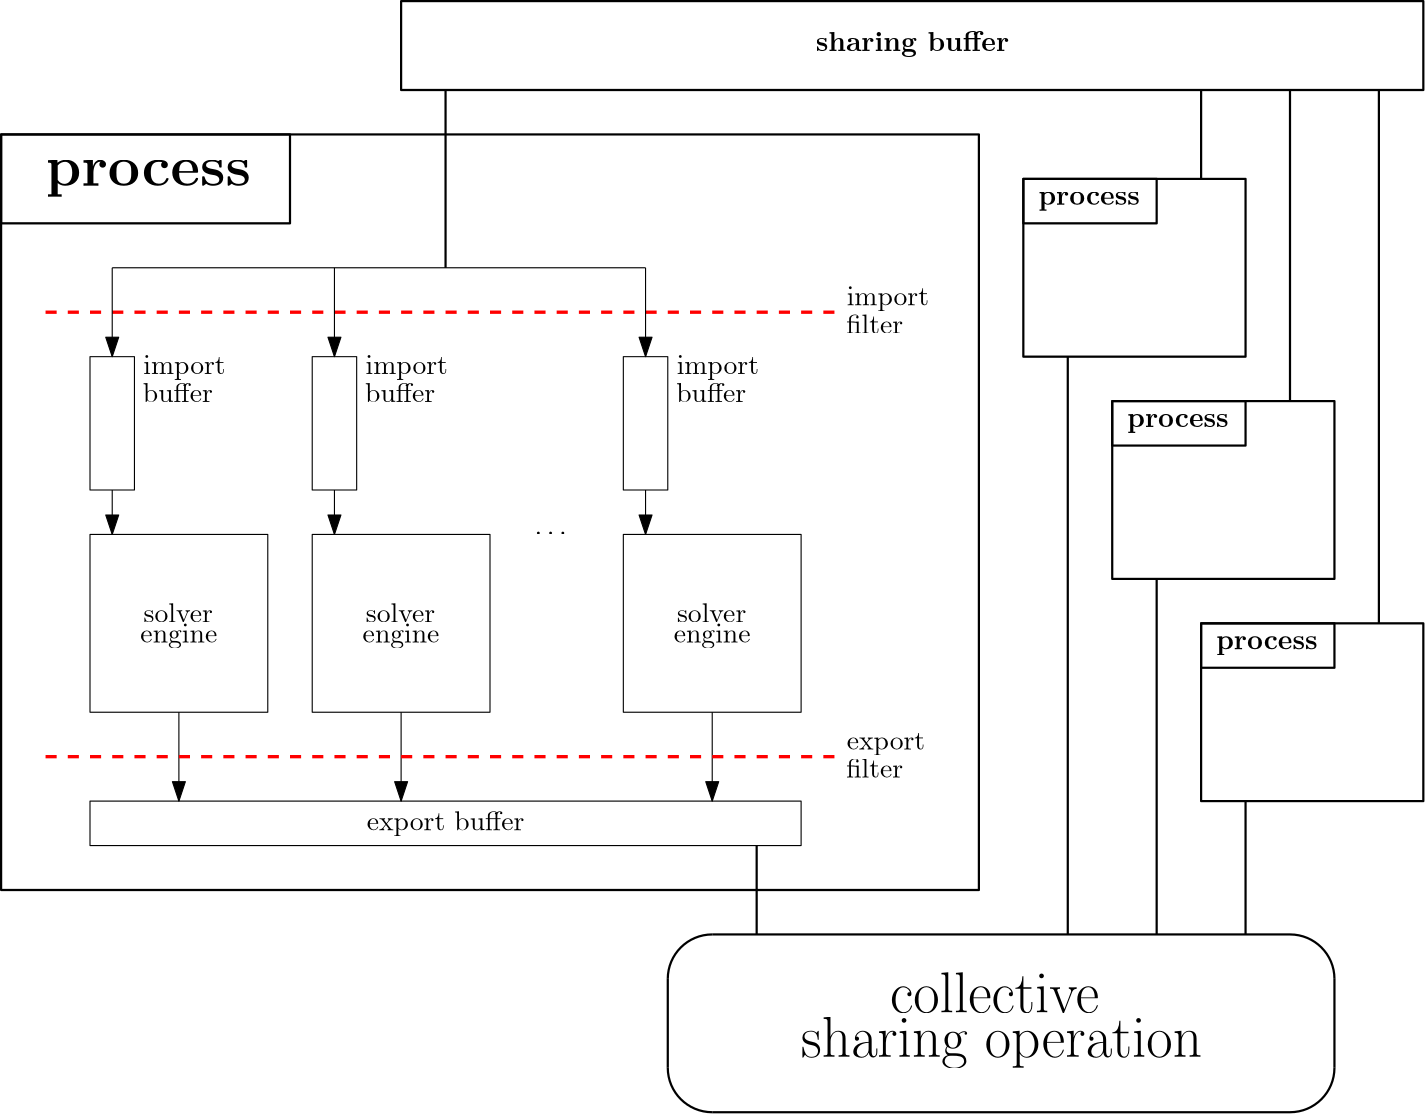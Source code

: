 <?xml version="1.0"?>
<!DOCTYPE ipe SYSTEM "ipe.dtd">
<ipe version="70218" creator="Ipe 7.2.28">
<info created="D:20250720235649" modified="D:20250720235649"/>
<ipestyle name="basic">
<symbol name="arrow/arc(spx)">
<path stroke="sym-stroke" fill="sym-stroke" pen="sym-pen">
0 0 m
-1 0.333 l
-1 -0.333 l
h
</path>
</symbol>
<symbol name="arrow/farc(spx)">
<path stroke="sym-stroke" fill="white" pen="sym-pen">
0 0 m
-1 0.333 l
-1 -0.333 l
h
</path>
</symbol>
<symbol name="arrow/ptarc(spx)">
<path stroke="sym-stroke" fill="sym-stroke" pen="sym-pen">
0 0 m
-1 0.333 l
-0.8 0 l
-1 -0.333 l
h
</path>
</symbol>
<symbol name="arrow/fptarc(spx)">
<path stroke="sym-stroke" fill="white" pen="sym-pen">
0 0 m
-1 0.333 l
-0.8 0 l
-1 -0.333 l
h
</path>
</symbol>
<symbol name="mark/circle(sx)" transformations="translations">
<path fill="sym-stroke">
0.6 0 0 0.6 0 0 e
0.4 0 0 0.4 0 0 e
</path>
</symbol>
<symbol name="mark/disk(sx)" transformations="translations">
<path fill="sym-stroke">
0.6 0 0 0.6 0 0 e
</path>
</symbol>
<symbol name="mark/fdisk(sfx)" transformations="translations">
<group>
<path fill="sym-fill">
0.5 0 0 0.5 0 0 e
</path>
<path fill="sym-stroke" fillrule="eofill">
0.6 0 0 0.6 0 0 e
0.4 0 0 0.4 0 0 e
</path>
</group>
</symbol>
<symbol name="mark/box(sx)" transformations="translations">
<path fill="sym-stroke" fillrule="eofill">
-0.6 -0.6 m
0.6 -0.6 l
0.6 0.6 l
-0.6 0.6 l
h
-0.4 -0.4 m
0.4 -0.4 l
0.4 0.4 l
-0.4 0.4 l
h
</path>
</symbol>
<symbol name="mark/square(sx)" transformations="translations">
<path fill="sym-stroke">
-0.6 -0.6 m
0.6 -0.6 l
0.6 0.6 l
-0.6 0.6 l
h
</path>
</symbol>
<symbol name="mark/fsquare(sfx)" transformations="translations">
<group>
<path fill="sym-fill">
-0.5 -0.5 m
0.5 -0.5 l
0.5 0.5 l
-0.5 0.5 l
h
</path>
<path fill="sym-stroke" fillrule="eofill">
-0.6 -0.6 m
0.6 -0.6 l
0.6 0.6 l
-0.6 0.6 l
h
-0.4 -0.4 m
0.4 -0.4 l
0.4 0.4 l
-0.4 0.4 l
h
</path>
</group>
</symbol>
<symbol name="mark/cross(sx)" transformations="translations">
<group>
<path fill="sym-stroke">
-0.43 -0.57 m
0.57 0.43 l
0.43 0.57 l
-0.57 -0.43 l
h
</path>
<path fill="sym-stroke">
-0.43 0.57 m
0.57 -0.43 l
0.43 -0.57 l
-0.57 0.43 l
h
</path>
</group>
</symbol>
<symbol name="arrow/fnormal(spx)">
<path stroke="sym-stroke" fill="white" pen="sym-pen">
0 0 m
-1 0.333 l
-1 -0.333 l
h
</path>
</symbol>
<symbol name="arrow/pointed(spx)">
<path stroke="sym-stroke" fill="sym-stroke" pen="sym-pen">
0 0 m
-1 0.333 l
-0.8 0 l
-1 -0.333 l
h
</path>
</symbol>
<symbol name="arrow/fpointed(spx)">
<path stroke="sym-stroke" fill="white" pen="sym-pen">
0 0 m
-1 0.333 l
-0.8 0 l
-1 -0.333 l
h
</path>
</symbol>
<symbol name="arrow/linear(spx)">
<path stroke="sym-stroke" pen="sym-pen">
-1 0.333 m
0 0 l
-1 -0.333 l
</path>
</symbol>
<symbol name="arrow/fdouble(spx)">
<path stroke="sym-stroke" fill="white" pen="sym-pen">
0 0 m
-1 0.333 l
-1 -0.333 l
h
-1 0 m
-2 0.333 l
-2 -0.333 l
h
</path>
</symbol>
<symbol name="arrow/double(spx)">
<path stroke="sym-stroke" fill="sym-stroke" pen="sym-pen">
0 0 m
-1 0.333 l
-1 -0.333 l
h
-1 0 m
-2 0.333 l
-2 -0.333 l
h
</path>
</symbol>
<symbol name="arrow/mid-normal(spx)">
<path stroke="sym-stroke" fill="sym-stroke" pen="sym-pen">
0.5 0 m
-0.5 0.333 l
-0.5 -0.333 l
h
</path>
</symbol>
<symbol name="arrow/mid-fnormal(spx)">
<path stroke="sym-stroke" fill="white" pen="sym-pen">
0.5 0 m
-0.5 0.333 l
-0.5 -0.333 l
h
</path>
</symbol>
<symbol name="arrow/mid-pointed(spx)">
<path stroke="sym-stroke" fill="sym-stroke" pen="sym-pen">
0.5 0 m
-0.5 0.333 l
-0.3 0 l
-0.5 -0.333 l
h
</path>
</symbol>
<symbol name="arrow/mid-fpointed(spx)">
<path stroke="sym-stroke" fill="white" pen="sym-pen">
0.5 0 m
-0.5 0.333 l
-0.3 0 l
-0.5 -0.333 l
h
</path>
</symbol>
<symbol name="arrow/mid-double(spx)">
<path stroke="sym-stroke" fill="sym-stroke" pen="sym-pen">
1 0 m
0 0.333 l
0 -0.333 l
h
0 0 m
-1 0.333 l
-1 -0.333 l
h
</path>
</symbol>
<symbol name="arrow/mid-fdouble(spx)">
<path stroke="sym-stroke" fill="white" pen="sym-pen">
1 0 m
0 0.333 l
0 -0.333 l
h
0 0 m
-1 0.333 l
-1 -0.333 l
h
</path>
</symbol>
<anglesize name="22.5 deg" value="22.5"/>
<anglesize name="30 deg" value="30"/>
<anglesize name="45 deg" value="45"/>
<anglesize name="60 deg" value="60"/>
<anglesize name="90 deg" value="90"/>
<arrowsize name="large" value="10"/>
<arrowsize name="small" value="5"/>
<arrowsize name="tiny" value="3"/>
<color name="blue" value="0 0 1"/>
<color name="brown" value="0.647 0.165 0.165"/>
<color name="darkblue" value="0 0 0.545"/>
<color name="darkcyan" value="0 0.545 0.545"/>
<color name="darkgray" value="0.663"/>
<color name="darkgreen" value="0 0.392 0"/>
<color name="darkmagenta" value="0.545 0 0.545"/>
<color name="darkorange" value="1 0.549 0"/>
<color name="darkred" value="0.545 0 0"/>
<color name="gold" value="1 0.843 0"/>
<color name="gray" value="0.745"/>
<color name="green" value="0 1 0"/>
<color name="lightblue" value="0.678 0.847 0.902"/>
<color name="lightcyan" value="0.878 1 1"/>
<color name="lightgray" value="0.827"/>
<color name="lightgreen" value="0.565 0.933 0.565"/>
<color name="lightyellow" value="1 1 0.878"/>
<color name="navy" value="0 0 0.502"/>
<color name="orange" value="1 0.647 0"/>
<color name="pink" value="1 0.753 0.796"/>
<color name="purple" value="0.627 0.125 0.941"/>
<color name="red" value="1 0 0"/>
<color name="seagreen" value="0.18 0.545 0.341"/>
<color name="turquoise" value="0.251 0.878 0.816"/>
<color name="violet" value="0.933 0.51 0.933"/>
<color name="yellow" value="1 1 0"/>
<dashstyle name="dash dot dotted" value="[4 2 1 2 1 2] 0"/>
<dashstyle name="dash dotted" value="[4 2 1 2] 0"/>
<dashstyle name="dashed" value="[4] 0"/>
<dashstyle name="dotted" value="[1 3] 0"/>
<gridsize name="10 pts (~3.5 mm)" value="10"/>
<gridsize name="14 pts (~5 mm)" value="14"/>
<gridsize name="16 pts (~6 mm)" value="16"/>
<gridsize name="20 pts (~7 mm)" value="20"/>
<gridsize name="28 pts (~10 mm)" value="28"/>
<gridsize name="32 pts (~12 mm)" value="32"/>
<gridsize name="4 pts" value="4"/>
<gridsize name="56 pts (~20 mm)" value="56"/>
<gridsize name="8 pts (~3 mm)" value="8"/>
<opacity name="10%" value="0.1"/>
<opacity name="30%" value="0.3"/>
<opacity name="50%" value="0.5"/>
<opacity name="75%" value="0.75"/>
<pen name="fat" value="1.2"/>
<pen name="heavier" value="0.8"/>
<pen name="ultrafat" value="2"/>
<symbolsize name="large" value="5"/>
<symbolsize name="small" value="2"/>
<symbolsize name="tiny" value="1.1"/>
<textsize name="Huge" value="\Huge"/>
<textsize name="LARGE" value="\LARGE"/>
<textsize name="Large" value="\Large"/>
<textsize name="footnote" value="\footnotesize"/>
<textsize name="huge" value="\huge"/>
<textsize name="large" value="\large"/>
<textsize name="script" value="\scriptsize"/>
<textsize name="small" value="\small"/>
<textsize name="tiny" value="\tiny"/>
<textstyle name="center" begin="\begin{center}" end="\end{center}"/>
<textstyle name="item" begin="\begin{itemize}\item{}" end="\end{itemize}"/>
<textstyle name="itemize" begin="\begin{itemize}" end="\end{itemize}"/>
<tiling name="falling" angle="-60" step="4" width="1"/>
<tiling name="rising" angle="30" step="4" width="1"/>
</ipestyle>
<page>
<layer name="alpha"/>
<view layers="alpha" active="alpha"/>
<path layer="alpha" matrix="1 0 0 1 -16 0" stroke="black">
80 688 m
80 640 l
96 640 l
96 688 l
h
</path>
<text matrix="1 0 0 1 -28.8045 9.76192" transformations="translations" pos="112 672" stroke="black" type="label" width="29.639" height="6.661" depth="1.93" valign="baseline">import</text>
<text matrix="0.97849 0 0 2.55742 -26.5595 -1046.91" transformations="translations" pos="112 672" stroke="black" type="label" width="25.211" height="6.918" depth="0" valign="baseline">buffer</text>
<path matrix="1 0 0 1 -16 0" stroke="black">
80 624 m
80 560 l
144 560 l
144 624 l
h
</path>
<text matrix="1 0 0 1 -12.7168 -15.5952" transformations="translations" pos="96 608" stroke="black" type="label" width="24.99" height="6.918" depth="0" valign="baseline">solver</text>
<text matrix="1 0 0 1 -13.8659 -6.89472" transformations="translations" pos="96 592" stroke="black" type="label" width="27.674" height="6.661" depth="1.93" valign="baseline">engine</text>
<path matrix="1 0 0 1 64 0" stroke="black">
80 688 m
80 640 l
96 640 l
96 688 l
h
</path>
<text matrix="1 0 0 1 51.1955 9.76192" transformations="translations" pos="112 672" stroke="black" type="label" width="29.639" height="6.661" depth="1.93" valign="baseline">import</text>
<text matrix="0.97849 0 0 2.55742 53.4405 -1046.91" transformations="translations" pos="112 672" stroke="black" type="label" width="25.211" height="6.918" depth="0" valign="baseline">buffer</text>
<path matrix="1 0 0 1 64 0" stroke="black">
80 624 m
80 560 l
144 560 l
144 624 l
h
</path>
<text matrix="1 0 0 1 67.2832 -15.5952" transformations="translations" pos="96 608" stroke="black" type="label" width="24.99" height="6.918" depth="0" valign="baseline">solver</text>
<text matrix="1 0 0 1 66.1341 -6.89472" transformations="translations" pos="96 592" stroke="black" type="label" width="27.674" height="6.661" depth="1.93" valign="baseline">engine</text>
<path matrix="1 0 0 1 176 0" stroke="black">
80 688 m
80 640 l
96 640 l
96 688 l
h
</path>
<text matrix="1 0 0 1 163.196 9.76192" transformations="translations" pos="112 672" stroke="black" type="label" width="29.639" height="6.661" depth="1.93" valign="baseline">import</text>
<text matrix="0.97849 0 0 2.55742 165.44 -1046.91" transformations="translations" pos="112 672" stroke="black" type="label" width="25.211" height="6.918" depth="0" valign="baseline">buffer</text>
<path matrix="1 0 0 1 176 0" stroke="black">
80 624 m
80 560 l
144 560 l
144 624 l
h
</path>
<text matrix="1 0 0 1 179.283 -15.5952" transformations="translations" pos="96 608" stroke="black" type="label" width="24.99" height="6.918" depth="0" valign="baseline">solver</text>
<text matrix="1 0 0 1 178.134 -6.89472" transformations="translations" pos="96 592" stroke="black" type="label" width="27.674" height="6.661" depth="1.93" valign="baseline">engine</text>
<text matrix="1 0 0 1 160 -48" transformations="translations" pos="64 672" stroke="black" type="label" width="13.284" height="1.052" depth="0" valign="baseline">\dots</text>
<path matrix="1 0 0 1 -64 0" stroke="black">
128 528 m
128 512 l
384 512 l
384 528 l
h
</path>
<text matrix="1 0 0 1 -12.3745 -10.4551" transformations="translations" pos="176 528" stroke="black" type="label" width="56.787" height="6.926" depth="1.93" valign="baseline">export buffer</text>
<path matrix="1 0 0 1 -64 0" stroke="black" arrow="normal/normal">
136 640 m
136 624 l
</path>
<path matrix="1 0 0 1 -64 0" stroke="black" arrow="normal/normal">
216 640 m
216 624 l
</path>
<path matrix="1 0 0 1 -64 0" stroke="black" arrow="normal/normal">
328 640 m
328 624 l
</path>
<path matrix="1 0 0 1 -64 0" stroke="black" arrow="normal/normal">
160 560 m
160 528 l
</path>
<path matrix="1 0 0 1 -64 0" stroke="black" arrow="normal/normal">
240 560 m
240 528 l
</path>
<path matrix="1 0 0 1 -64 0" stroke="black" arrow="normal/normal">
352 560 m
352 528 l
</path>
<path matrix="1 0 0 1 -64 0" stroke="red" dash="dashed" pen="fat">
112 544 m
400 544 l
400 544 l
</path>
<path matrix="1 0 0 1 -64 160" stroke="red" dash="dashed" pen="fat">
112 544 m
400 544 l
400 544 l
</path>
<text matrix="1 0 0 1 224.405 34.4624" transformations="translations" pos="112 672" stroke="black" type="label" width="29.639" height="6.661" depth="1.93" valign="baseline">import</text>
<text matrix="0.97849 0 0 2.55742 226.649 -1022.21" transformations="translations" pos="112 672" stroke="black" type="label" width="20.506" height="6.918" depth="0" valign="baseline">filter</text>
<text matrix="1 0 0 1 224.405 -125.43" transformations="translations" pos="112 672" stroke="black" type="label" width="28.255" height="6.135" depth="1.93" valign="baseline">export</text>
<text matrix="0.97849 0 0 2.55742 226.649 -1182.1" transformations="translations" pos="112 672" stroke="black" type="label" width="20.506" height="6.918" depth="0" valign="baseline">filter</text>
<path matrix="1 0 0 1 -64 0" stroke="black">
136 720 m
328 720 l
</path>
<path matrix="1 0 0 1 -64 0" stroke="black" arrow="normal/normal">
328 720 m
328 688 l
</path>
<path matrix="1 0 0 1 -64 0" stroke="black" arrow="normal/normal">
216 720 m
216 688 l
</path>
<path matrix="1 0 0 1 -64 0" stroke="black" arrow="normal/normal">
136 720 m
136 688 l
</path>
<text matrix="1 0 0 1 -16 -18.4316" transformations="translations" pos="64 768" stroke="black" type="label" width="73.952" height="9.181" depth="4.02" valign="baseline" size="huge">\textbf{process}</text>
<path stroke="black" pen="heavier">
32 768 m
32 496 l
384 496 l
384 768 l
h
</path>
<path stroke="black" pen="heavier">
32 736 m
32 768 l
136 768 l
136 736 l
h
</path>
<text matrix="1 0 0 1 5.4237 -9.34763" transformations="translations" pos="400 752" stroke="black" type="label" width="36.511" height="4.435" depth="1.93" valign="baseline">\textbf{process}</text>
<path stroke="black" pen="heavier">
400 752 m
400 688 l
480 688 l
480 752 l
h
</path>
<path stroke="black" pen="heavier">
176 784 m
176 816 l
544 816 l
544 784 l
h
</path>
<text matrix="1 0 0 1 5.25312 -1.96992" transformations="translations" pos="320 800" stroke="black" type="label" width="69.65" height="6.926" depth="1.93" valign="baseline">\textbf{sharing buffer}</text>
<path stroke="black" pen="heavier">
400 736 m
400 752 l
448 752 l
448 736 l
h
</path>
<text matrix="1 0 0 1 37.4237 -89.3476" transformations="translations" pos="400 752" stroke="black" type="label" width="36.511" height="4.435" depth="1.93" valign="baseline">\textbf{process}</text>
<path matrix="1 0 0 1 32 -80" stroke="black" pen="heavier">
400 752 m
400 688 l
480 688 l
480 752 l
h
</path>
<path matrix="1 0 0 1 32 -80" stroke="black" pen="heavier">
400 736 m
400 752 l
448 752 l
448 736 l
h
</path>
<text matrix="1 0 0 1 69.4237 -169.348" transformations="translations" pos="400 752" stroke="black" type="label" width="36.511" height="4.435" depth="1.93" valign="baseline">\textbf{process}</text>
<path matrix="1 0 0 1 64 -160" stroke="black" pen="heavier">
400 752 m
400 688 l
480 688 l
480 752 l
h
</path>
<path matrix="1 0 0 1 64 -160" stroke="black" pen="heavier">
400 736 m
400 752 l
448 752 l
448 736 l
h
</path>
<path stroke="black" pen="heavier">
192 784 m
192 720 l
</path>
<path stroke="black" pen="heavier">
464 784 m
464 752 l
</path>
<path stroke="black" pen="heavier">
496 784 m
496 672 l
</path>
<path stroke="black" pen="heavier">
528 784 m
528 592 l
</path>
<path stroke="black" pen="heavier">
416 688 m
416 480 l
</path>
<path stroke="black" pen="heavier">
448 608 m
448 480 l
</path>
<path stroke="black" pen="heavier">
480 528 m
480 480 l
</path>
<path stroke="black" pen="heavier">
304 512 m
304 480 l
</path>
<path matrix="1 0 0 1 -16 0" stroke="black" pen="heavier">
288 464 m
16 0 0 -16 304 464 304 480 a
</path>
<path stroke="black" pen="heavier">
496 480 m
16 0 0 -16 496 464 512 464 a
</path>
<path stroke="black" pen="heavier">
512 432 m
16 0 0 -16 496 432 496 416 a
</path>
<path stroke="black" pen="heavier">
288 416 m
16 0 0 -16 288 432 272 432 a
</path>
<path stroke="black" pen="heavier">
272 432 m
272 464 l
</path>
<path stroke="black" pen="heavier">
288 480 m
496 480 l
</path>
<path stroke="black" pen="heavier">
512 464 m
512 432 l
</path>
<path stroke="black" pen="heavier">
496 416 m
288 416 l
</path>
<text matrix="1 0 0 1 -16 -12" transformations="translations" pos="368 464" stroke="black" type="label" width="75.331" height="14.349" depth="0" valign="baseline" size="huge">collective</text>
<text matrix="1 0 0 1 -48 -12" transformations="translations" pos="368 448" stroke="black" type="label" width="144.471" height="14.348" depth="4.02" valign="baseline" size="huge">sharing operation</text>
</page>
</ipe>
